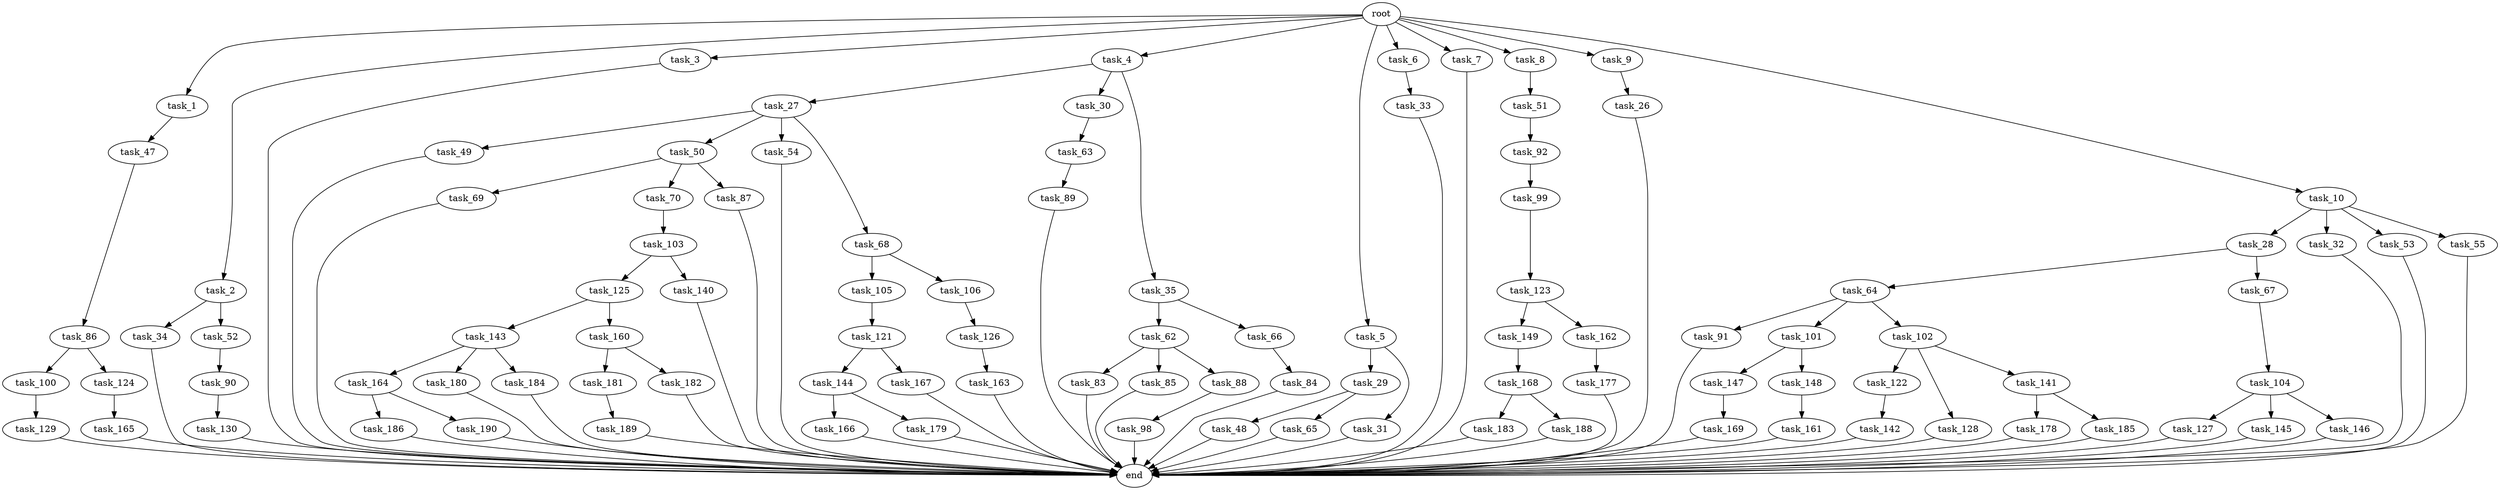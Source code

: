 digraph G {
  root [size="0.000000"];
  task_1 [size="102.400000"];
  task_2 [size="102.400000"];
  task_3 [size="102.400000"];
  task_4 [size="102.400000"];
  task_5 [size="102.400000"];
  task_6 [size="102.400000"];
  task_7 [size="102.400000"];
  task_8 [size="102.400000"];
  task_9 [size="102.400000"];
  task_10 [size="102.400000"];
  task_26 [size="21474836480.000000"];
  task_27 [size="21474836480.000000"];
  task_28 [size="7730941132.800000"];
  task_29 [size="3435973836.800000"];
  task_30 [size="21474836480.000000"];
  task_31 [size="3435973836.800000"];
  task_32 [size="7730941132.800000"];
  task_33 [size="42090679500.800003"];
  task_34 [size="13743895347.200001"];
  task_35 [size="21474836480.000000"];
  task_47 [size="3435973836.800000"];
  task_48 [size="30923764531.200001"];
  task_49 [size="3435973836.800000"];
  task_50 [size="3435973836.800000"];
  task_51 [size="85899345920.000000"];
  task_52 [size="13743895347.200001"];
  task_53 [size="7730941132.800000"];
  task_54 [size="3435973836.800000"];
  task_55 [size="7730941132.800000"];
  task_62 [size="69578470195.199997"];
  task_63 [size="3435973836.800000"];
  task_64 [size="7730941132.800000"];
  task_65 [size="30923764531.200001"];
  task_66 [size="69578470195.199997"];
  task_67 [size="7730941132.800000"];
  task_68 [size="3435973836.800000"];
  task_69 [size="3435973836.800000"];
  task_70 [size="3435973836.800000"];
  task_83 [size="21474836480.000000"];
  task_84 [size="3435973836.800000"];
  task_85 [size="21474836480.000000"];
  task_86 [size="42090679500.800003"];
  task_87 [size="3435973836.800000"];
  task_88 [size="21474836480.000000"];
  task_89 [size="21474836480.000000"];
  task_90 [size="13743895347.200001"];
  task_91 [size="54975581388.800003"];
  task_92 [size="3435973836.800000"];
  task_98 [size="13743895347.200001"];
  task_99 [size="69578470195.199997"];
  task_100 [size="54975581388.800003"];
  task_101 [size="54975581388.800003"];
  task_102 [size="54975581388.800003"];
  task_103 [size="69578470195.199997"];
  task_104 [size="7730941132.800000"];
  task_105 [size="7730941132.800000"];
  task_106 [size="7730941132.800000"];
  task_121 [size="54975581388.800003"];
  task_122 [size="69578470195.199997"];
  task_123 [size="3435973836.800000"];
  task_124 [size="54975581388.800003"];
  task_125 [size="54975581388.800003"];
  task_126 [size="42090679500.800003"];
  task_127 [size="7730941132.800000"];
  task_128 [size="69578470195.199997"];
  task_129 [size="3435973836.800000"];
  task_130 [size="7730941132.800000"];
  task_140 [size="54975581388.800003"];
  task_141 [size="69578470195.199997"];
  task_142 [size="85899345920.000000"];
  task_143 [size="54975581388.800003"];
  task_144 [size="3435973836.800000"];
  task_145 [size="7730941132.800000"];
  task_146 [size="7730941132.800000"];
  task_147 [size="7730941132.800000"];
  task_148 [size="7730941132.800000"];
  task_149 [size="3435973836.800000"];
  task_160 [size="54975581388.800003"];
  task_161 [size="69578470195.199997"];
  task_162 [size="3435973836.800000"];
  task_163 [size="30923764531.200001"];
  task_164 [size="7730941132.800000"];
  task_165 [size="7730941132.800000"];
  task_166 [size="30923764531.200001"];
  task_167 [size="3435973836.800000"];
  task_168 [size="7730941132.800000"];
  task_169 [size="69578470195.199997"];
  task_177 [size="7730941132.800000"];
  task_178 [size="21474836480.000000"];
  task_179 [size="30923764531.200001"];
  task_180 [size="7730941132.800000"];
  task_181 [size="69578470195.199997"];
  task_182 [size="69578470195.199997"];
  task_183 [size="13743895347.200001"];
  task_184 [size="7730941132.800000"];
  task_185 [size="21474836480.000000"];
  task_186 [size="30923764531.200001"];
  task_188 [size="13743895347.200001"];
  task_189 [size="7730941132.800000"];
  task_190 [size="30923764531.200001"];
  end [size="0.000000"];

  root -> task_1 [size="1.000000"];
  root -> task_2 [size="1.000000"];
  root -> task_3 [size="1.000000"];
  root -> task_4 [size="1.000000"];
  root -> task_5 [size="1.000000"];
  root -> task_6 [size="1.000000"];
  root -> task_7 [size="1.000000"];
  root -> task_8 [size="1.000000"];
  root -> task_9 [size="1.000000"];
  root -> task_10 [size="1.000000"];
  task_1 -> task_47 [size="33554432.000000"];
  task_2 -> task_34 [size="134217728.000000"];
  task_2 -> task_52 [size="134217728.000000"];
  task_3 -> end [size="1.000000"];
  task_4 -> task_27 [size="209715200.000000"];
  task_4 -> task_30 [size="209715200.000000"];
  task_4 -> task_35 [size="209715200.000000"];
  task_5 -> task_29 [size="33554432.000000"];
  task_5 -> task_31 [size="33554432.000000"];
  task_6 -> task_33 [size="411041792.000000"];
  task_7 -> end [size="1.000000"];
  task_8 -> task_51 [size="838860800.000000"];
  task_9 -> task_26 [size="209715200.000000"];
  task_10 -> task_28 [size="75497472.000000"];
  task_10 -> task_32 [size="75497472.000000"];
  task_10 -> task_53 [size="75497472.000000"];
  task_10 -> task_55 [size="75497472.000000"];
  task_26 -> end [size="1.000000"];
  task_27 -> task_49 [size="33554432.000000"];
  task_27 -> task_50 [size="33554432.000000"];
  task_27 -> task_54 [size="33554432.000000"];
  task_27 -> task_68 [size="33554432.000000"];
  task_28 -> task_64 [size="75497472.000000"];
  task_28 -> task_67 [size="75497472.000000"];
  task_29 -> task_48 [size="301989888.000000"];
  task_29 -> task_65 [size="301989888.000000"];
  task_30 -> task_63 [size="33554432.000000"];
  task_31 -> end [size="1.000000"];
  task_32 -> end [size="1.000000"];
  task_33 -> end [size="1.000000"];
  task_34 -> end [size="1.000000"];
  task_35 -> task_62 [size="679477248.000000"];
  task_35 -> task_66 [size="679477248.000000"];
  task_47 -> task_86 [size="411041792.000000"];
  task_48 -> end [size="1.000000"];
  task_49 -> end [size="1.000000"];
  task_50 -> task_69 [size="33554432.000000"];
  task_50 -> task_70 [size="33554432.000000"];
  task_50 -> task_87 [size="33554432.000000"];
  task_51 -> task_92 [size="33554432.000000"];
  task_52 -> task_90 [size="134217728.000000"];
  task_53 -> end [size="1.000000"];
  task_54 -> end [size="1.000000"];
  task_55 -> end [size="1.000000"];
  task_62 -> task_83 [size="209715200.000000"];
  task_62 -> task_85 [size="209715200.000000"];
  task_62 -> task_88 [size="209715200.000000"];
  task_63 -> task_89 [size="209715200.000000"];
  task_64 -> task_91 [size="536870912.000000"];
  task_64 -> task_101 [size="536870912.000000"];
  task_64 -> task_102 [size="536870912.000000"];
  task_65 -> end [size="1.000000"];
  task_66 -> task_84 [size="33554432.000000"];
  task_67 -> task_104 [size="75497472.000000"];
  task_68 -> task_105 [size="75497472.000000"];
  task_68 -> task_106 [size="75497472.000000"];
  task_69 -> end [size="1.000000"];
  task_70 -> task_103 [size="679477248.000000"];
  task_83 -> end [size="1.000000"];
  task_84 -> end [size="1.000000"];
  task_85 -> end [size="1.000000"];
  task_86 -> task_100 [size="536870912.000000"];
  task_86 -> task_124 [size="536870912.000000"];
  task_87 -> end [size="1.000000"];
  task_88 -> task_98 [size="134217728.000000"];
  task_89 -> end [size="1.000000"];
  task_90 -> task_130 [size="75497472.000000"];
  task_91 -> end [size="1.000000"];
  task_92 -> task_99 [size="679477248.000000"];
  task_98 -> end [size="1.000000"];
  task_99 -> task_123 [size="33554432.000000"];
  task_100 -> task_129 [size="33554432.000000"];
  task_101 -> task_147 [size="75497472.000000"];
  task_101 -> task_148 [size="75497472.000000"];
  task_102 -> task_122 [size="679477248.000000"];
  task_102 -> task_128 [size="679477248.000000"];
  task_102 -> task_141 [size="679477248.000000"];
  task_103 -> task_125 [size="536870912.000000"];
  task_103 -> task_140 [size="536870912.000000"];
  task_104 -> task_127 [size="75497472.000000"];
  task_104 -> task_145 [size="75497472.000000"];
  task_104 -> task_146 [size="75497472.000000"];
  task_105 -> task_121 [size="536870912.000000"];
  task_106 -> task_126 [size="411041792.000000"];
  task_121 -> task_144 [size="33554432.000000"];
  task_121 -> task_167 [size="33554432.000000"];
  task_122 -> task_142 [size="838860800.000000"];
  task_123 -> task_149 [size="33554432.000000"];
  task_123 -> task_162 [size="33554432.000000"];
  task_124 -> task_165 [size="75497472.000000"];
  task_125 -> task_143 [size="536870912.000000"];
  task_125 -> task_160 [size="536870912.000000"];
  task_126 -> task_163 [size="301989888.000000"];
  task_127 -> end [size="1.000000"];
  task_128 -> end [size="1.000000"];
  task_129 -> end [size="1.000000"];
  task_130 -> end [size="1.000000"];
  task_140 -> end [size="1.000000"];
  task_141 -> task_178 [size="209715200.000000"];
  task_141 -> task_185 [size="209715200.000000"];
  task_142 -> end [size="1.000000"];
  task_143 -> task_164 [size="75497472.000000"];
  task_143 -> task_180 [size="75497472.000000"];
  task_143 -> task_184 [size="75497472.000000"];
  task_144 -> task_166 [size="301989888.000000"];
  task_144 -> task_179 [size="301989888.000000"];
  task_145 -> end [size="1.000000"];
  task_146 -> end [size="1.000000"];
  task_147 -> task_169 [size="679477248.000000"];
  task_148 -> task_161 [size="679477248.000000"];
  task_149 -> task_168 [size="75497472.000000"];
  task_160 -> task_181 [size="679477248.000000"];
  task_160 -> task_182 [size="679477248.000000"];
  task_161 -> end [size="1.000000"];
  task_162 -> task_177 [size="75497472.000000"];
  task_163 -> end [size="1.000000"];
  task_164 -> task_186 [size="301989888.000000"];
  task_164 -> task_190 [size="301989888.000000"];
  task_165 -> end [size="1.000000"];
  task_166 -> end [size="1.000000"];
  task_167 -> end [size="1.000000"];
  task_168 -> task_183 [size="134217728.000000"];
  task_168 -> task_188 [size="134217728.000000"];
  task_169 -> end [size="1.000000"];
  task_177 -> end [size="1.000000"];
  task_178 -> end [size="1.000000"];
  task_179 -> end [size="1.000000"];
  task_180 -> end [size="1.000000"];
  task_181 -> task_189 [size="75497472.000000"];
  task_182 -> end [size="1.000000"];
  task_183 -> end [size="1.000000"];
  task_184 -> end [size="1.000000"];
  task_185 -> end [size="1.000000"];
  task_186 -> end [size="1.000000"];
  task_188 -> end [size="1.000000"];
  task_189 -> end [size="1.000000"];
  task_190 -> end [size="1.000000"];
}
